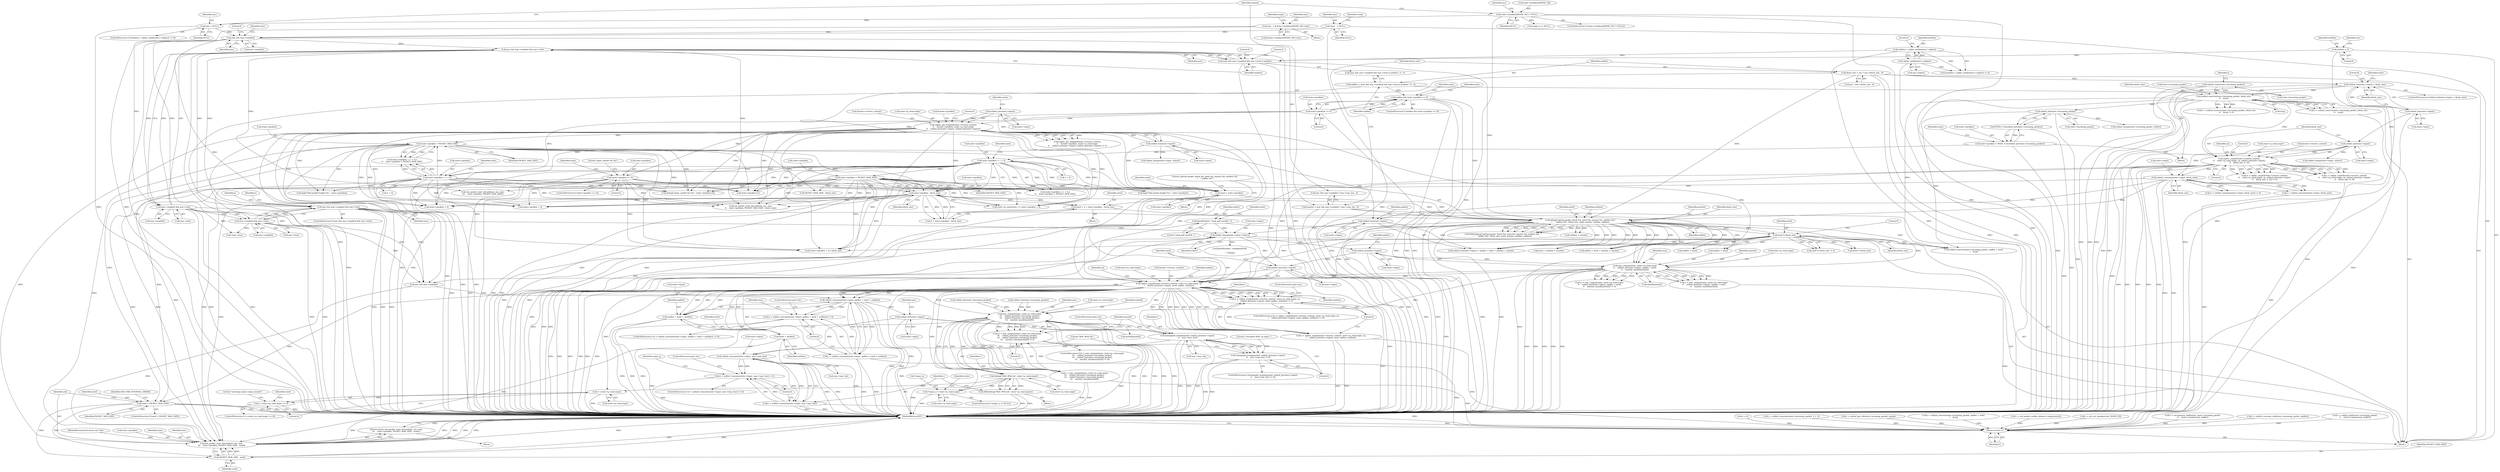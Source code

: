 digraph "0_mindrot_2fecfd486bdba9f51b3a789277bb0733ca36e1c0@API" {
"1000581" [label="(Call,cipher_crypt(&state->receive_context, state->p_read.seqnr, cp,\n\t    sshbuf_ptr(state->input), need, aadlen, authlen))"];
"1000360" [label="(Call,cipher_crypt(&state->receive_context,\n\t\t    state->p_send.seqnr, cp, sshbuf_ptr(state->input),\n\t\t    block_size, 0, 0))"];
"1000371" [label="(Call,sshbuf_ptr(state->input))"];
"1000332" [label="(Call,sshbuf_len(state->input))"];
"1000347" [label="(Call,sshbuf_reserve(state->incoming_packet, block_size,\n\t\t    &cp))"];
"1000339" [label="(Call,sshbuf_reset(state->incoming_packet))"];
"1000331" [label="(Call,sshbuf_len(state->input) < block_size)"];
"1000221" [label="(Call,block_size = enc ? enc->block_size : 8)"];
"1000256" [label="(Call,cipher_get_length(&state->receive_context,\n\t\t    &state->packlen, state->p_read.seqnr,\n\t\t    sshbuf_ptr(state->input), sshbuf_len(state->input)))"];
"1000248" [label="(Call,state->packlen == 0)"];
"1000270" [label="(Call,sshbuf_ptr(state->input))"];
"1000274" [label="(Call,sshbuf_len(state->input))"];
"1000543" [label="(Call,mac_compute(mac, state->p_read.seqnr,\n\t\t    sshbuf_ptr(state->input), aadlen + need,\n\t\t    macbuf, sizeof(macbuf)))"];
"1000529" [label="(Call,mac && mac->enabled && mac->etm)"];
"1000233" [label="(Call,mac && mac->enabled && mac->etm)"];
"1000212" [label="(Call,mac && mac->enabled)"];
"1000177" [label="(Call,mac  = &state->newkeys[MODE_IN]->mac)"];
"1000140" [label="(Call,*mac   = NULL)"];
"1000206" [label="(Call,mac = NULL)"];
"1000159" [label="(Call,state->newkeys[MODE_IN] != NULL)"];
"1000235" [label="(Call,mac->enabled && mac->etm)"];
"1000531" [label="(Call,mac->enabled && mac->etm)"];
"1000550" [label="(Call,sshbuf_ptr(state->input))"];
"1000523" [label="(Call,sshbuf_dump(state->input, stderr))"];
"1000507" [label="(Call,sshbuf_len(state->input))"];
"1000438" [label="(Call,sshbuf_consume(state->input, block_size))"];
"1000520" [label="(Call,fprintf(stderr, \"read_poll enc/full: \"))"];
"1000473" [label="(Call,debug(\"partial packet: block %d, need %d, maclen %d, authlen %d,\"\n\t    \" aadlen %d\", block_size, need, maclen, authlen, aadlen))"];
"1000467" [label="(Call,state->packlen - block_size)"];
"1000290" [label="(Call,state->packlen > PACKET_MAX_SIZE)"];
"1000283" [label="(Call,state->packlen < 1 + 4)"];
"1000391" [label="(Call,state->packlen < 1 + 4)"];
"1000380" [label="(Call,state->packlen = PEEK_U32(sshbuf_ptr(state->incoming_packet)))"];
"1000384" [label="(Call,PEEK_U32(sshbuf_ptr(state->incoming_packet)))"];
"1000385" [label="(Call,sshbuf_ptr(state->incoming_packet))"];
"1000324" [label="(Call,state->packlen == 0)"];
"1000398" [label="(Call,state->packlen > PACKET_MAX_SIZE)"];
"1000456" [label="(Call,need = state->packlen)"];
"1000463" [label="(Call,need = 4 + state->packlen - block_size)"];
"1000209" [label="(Call,maclen = mac && mac->enabled ? mac->mac_len : 0)"];
"1000232" [label="(Call,(mac && mac->enabled && mac->etm) || authlen)"];
"1000199" [label="(Call,authlen = cipher_authlen(enc->cipher))"];
"1000201" [label="(Call,cipher_authlen(enc->cipher))"];
"1000131" [label="(Call,authlen = 0)"];
"1000246" [label="(Call,aadlen && state->packlen == 0)"];
"1000229" [label="(Call,aadlen = (mac && mac->enabled && mac->etm) || authlen ? 4 : 0)"];
"1000482" [label="(Call,need % block_size)"];
"1000592" [label="(Call,sshbuf_ptr(state->input))"];
"1000578" [label="(Call,(r = cipher_crypt(&state->receive_context, state->p_read.seqnr, cp,\n\t    sshbuf_ptr(state->input), need, aadlen, authlen)) != 0)"];
"1000579" [label="(Call,r = cipher_crypt(&state->receive_context, state->p_read.seqnr, cp,\n\t    sshbuf_ptr(state->input), need, aadlen, authlen))"];
"1000974" [label="(Return,return r;)"];
"1000605" [label="(Call,sshbuf_consume(state->input, aadlen + need + authlen))"];
"1000602" [label="(Call,(r = sshbuf_consume(state->input, aadlen + need + authlen)) != 0)"];
"1000603" [label="(Call,r = sshbuf_consume(state->input, aadlen + need + authlen))"];
"1000656" [label="(Call,sshbuf_ptr(state->input))"];
"1000654" [label="(Call,timingsafe_bcmp(macbuf, sshbuf_ptr(state->input),\n\t\t    mac->mac_len))"];
"1000653" [label="(Call,timingsafe_bcmp(macbuf, sshbuf_ptr(state->input),\n\t\t    mac->mac_len) != 0)"];
"1000696" [label="(Call,sshbuf_consume(state->input, mac->mac_len))"];
"1000693" [label="(Call,(r = sshbuf_consume(state->input, mac->mac_len)) != 0)"];
"1000694" [label="(Call,r = sshbuf_consume(state->input, mac->mac_len))"];
"1000609" [label="(Call,aadlen + need + authlen)"];
"1000611" [label="(Call,need + authlen)"];
"1000632" [label="(Call,mac_compute(mac, state->p_read.seqnr,\n\t\t\t    sshbuf_ptr(state->incoming_packet),\n\t\t\t    sshbuf_len(state->incoming_packet),\n\t\t\t    macbuf, sizeof(macbuf)))"];
"1000629" [label="(Call,(r = mac_compute(mac, state->p_read.seqnr,\n\t\t\t    sshbuf_ptr(state->incoming_packet),\n\t\t\t    sshbuf_len(state->incoming_packet),\n\t\t\t    macbuf, sizeof(macbuf))) != 0)"];
"1000630" [label="(Call,r = mac_compute(mac, state->p_read.seqnr,\n\t\t\t    sshbuf_ptr(state->incoming_packet),\n\t\t\t    sshbuf_len(state->incoming_packet),\n\t\t\t    macbuf, sizeof(macbuf)))"];
"1000674" [label="(Call,ssh_packet_start_discard(ssh, enc, mac,\n\t\t\t    state->packlen, PACKET_MAX_SIZE - need))"];
"1000673" [label="(Return,return ssh_packet_start_discard(ssh, enc, mac,\n\t\t\t    state->packlen, PACKET_MAX_SIZE - need);)"];
"1000685" [label="(Call,debug(\"MAC #%d ok\", state->p_read.seqnr))"];
"1000684" [label="(Call,DBG(debug(\"MAC #%d ok\", state->p_read.seqnr)))"];
"1000709" [label="(Call,*seqnr_p = state->p_read.seqnr)"];
"1000719" [label="(Call,++state->p_read.seqnr)"];
"1000718" [label="(Call,++state->p_read.seqnr == 0)"];
"1000668" [label="(Call,need > PACKET_MAX_SIZE)"];
"1000681" [label="(Call,PACKET_MAX_SIZE - need)"];
"1000668" [label="(Call,need > PACKET_MAX_SIZE)"];
"1000246" [label="(Call,aadlen && state->packlen == 0)"];
"1000624" [label="(Call,!mac->etm)"];
"1000465" [label="(Call,4 + state->packlen - block_size)"];
"1000249" [label="(Call,state->packlen)"];
"1000296" [label="(Call,sshbuf_dump(state->input, stderr))"];
"1000381" [label="(Call,state->packlen)"];
"1000334" [label="(Identifier,state)"];
"1000706" [label="(Call,seqnr_p != NULL)"];
"1000244" [label="(Literal,0)"];
"1000484" [label="(Identifier,block_size)"];
"1000142" [label="(Identifier,NULL)"];
"1000566" [label="(Call,sshbuf_reserve(state->incoming_packet, aadlen + need,\n\t    &cp))"];
"1000282" [label="(Call,state->packlen < 1 + 4 ||\n\t\t    state->packlen > PACKET_MAX_SIZE)"];
"1000468" [label="(Call,state->packlen)"];
"1000140" [label="(Call,*mac   = NULL)"];
"1000481" [label="(Call,need % block_size != 0)"];
"1000705" [label="(ControlStructure,if (seqnr_p != NULL))"];
"1000330" [label="(ControlStructure,if (sshbuf_len(state->input) < block_size))"];
"1000687" [label="(Call,state->p_read.seqnr)"];
"1000235" [label="(Call,mac->enabled && mac->etm)"];
"1000570" [label="(Call,aadlen + need)"];
"1000613" [label="(Identifier,authlen)"];
"1000692" [label="(ControlStructure,if ((r = sshbuf_consume(state->input, mac->mac_len)) != 0))"];
"1000462" [label="(Block,)"];
"1000386" [label="(Call,state->incoming_packet)"];
"1000472" [label="(Call,DBG(debug(\"partial packet: block %d, need %d, maclen %d, authlen %d,\"\n\t    \" aadlen %d\", block_size, need, maclen, authlen, aadlen)))"];
"1000672" [label="(Identifier,SSH_ERR_INTERNAL_ERROR)"];
"1000456" [label="(Call,need = state->packlen)"];
"1000447" [label="(Literal,\"input: packet len %u\")"];
"1000177" [label="(Call,mac  = &state->newkeys[MODE_IN]->mac)"];
"1000591" [label="(Identifier,cp)"];
"1000614" [label="(Literal,0)"];
"1000478" [label="(Identifier,authlen)"];
"1000759" [label="(Call,state->p_read.bytes += state->packlen + 4)"];
"1000541" [label="(Call,r = mac_compute(mac, state->p_read.seqnr,\n\t\t    sshbuf_ptr(state->input), aadlen + need,\n\t\t    macbuf, sizeof(macbuf)))"];
"1000257" [label="(Call,&state->receive_context)"];
"1000351" [label="(Identifier,block_size)"];
"1000239" [label="(Call,mac->etm)"];
"1000370" [label="(Identifier,cp)"];
"1000111" [label="(MethodParameterIn,struct ssh *ssh)"];
"1000710" [label="(Call,*seqnr_p)"];
"1000850" [label="(Call,r = uncompress_buffer(ssh, state->incoming_packet,\n\t\t    state->compression_buffer))"];
"1000471" [label="(Identifier,block_size)"];
"1000331" [label="(Call,sshbuf_len(state->input) < block_size)"];
"1000439" [label="(Call,state->input)"];
"1000458" [label="(Call,state->packlen)"];
"1000601" [label="(ControlStructure,if ((r = sshbuf_consume(state->input, aadlen + need + authlen)) != 0))"];
"1000513" [label="(Call,need + authlen + maclen)"];
"1000198" [label="(Call,(authlen = cipher_authlen(enc->cipher)) != 0)"];
"1000340" [label="(Call,state->incoming_packet)"];
"1000145" [label="(Identifier,comp)"];
"1000276" [label="(Identifier,state)"];
"1000720" [label="(Call,state->p_read.seqnr)"];
"1000345" [label="(Call,r = sshbuf_reserve(state->incoming_packet, block_size,\n\t\t    &cp))"];
"1000605" [label="(Call,sshbuf_consume(state->input, aadlen + need + authlen))"];
"1000212" [label="(Call,mac && mac->enabled)"];
"1000586" [label="(Call,state->p_read.seqnr)"];
"1000236" [label="(Call,mac->enabled)"];
"1000719" [label="(Call,++state->p_read.seqnr)"];
"1000544" [label="(Identifier,mac)"];
"1000392" [label="(Call,state->packlen)"];
"1000114" [label="(Block,)"];
"1000393" [label="(Identifier,state)"];
"1000328" [label="(Literal,0)"];
"1000821" [label="(Call,r = sshbuf_consume_end(state->incoming_packet, padlen))"];
"1000610" [label="(Identifier,aadlen)"];
"1000551" [label="(Call,state->input)"];
"1000543" [label="(Call,mac_compute(mac, state->p_read.seqnr,\n\t\t    sshbuf_ptr(state->input), aadlen + need,\n\t\t    macbuf, sizeof(macbuf)))"];
"1000166" [label="(Block,)"];
"1000696" [label="(Call,sshbuf_consume(state->input, mac->mac_len))"];
"1000615" [label="(ControlStructure,goto out;)"];
"1000700" [label="(Call,mac->mac_len)"];
"1000684" [label="(Call,DBG(debug(\"MAC #%d ok\", state->p_read.seqnr)))"];
"1000455" [label="(Block,)"];
"1000722" [label="(Identifier,state)"];
"1000477" [label="(Identifier,maclen)"];
"1000213" [label="(Identifier,mac)"];
"1000385" [label="(Call,sshbuf_ptr(state->incoming_packet))"];
"1000515" [label="(Call,authlen + maclen)"];
"1000502" [label="(Call,PACKET_MAX_SIZE - block_size)"];
"1000579" [label="(Call,r = cipher_crypt(&state->receive_context, state->p_read.seqnr, cp,\n\t    sshbuf_ptr(state->input), need, aadlen, authlen))"];
"1000210" [label="(Identifier,maclen)"];
"1000975" [label="(Identifier,r)"];
"1000581" [label="(Call,cipher_crypt(&state->receive_context, state->p_read.seqnr, cp,\n\t    sshbuf_ptr(state->input), need, aadlen, authlen))"];
"1000400" [label="(Identifier,state)"];
"1000868" [label="(Call,r = sshbuf_putb(state->incoming_packet,\n\t\t    state->compression_buffer))"];
"1000578" [label="(Call,(r = cipher_crypt(&state->receive_context, state->p_read.seqnr, cp,\n\t    sshbuf_ptr(state->input), need, aadlen, authlen)) != 0)"];
"1000391" [label="(Call,state->packlen < 1 + 4)"];
"1000344" [label="(Call,(r = sshbuf_reserve(state->incoming_packet, block_size,\n\t\t    &cp)) != 0)"];
"1000259" [label="(Identifier,state)"];
"1000141" [label="(Identifier,mac)"];
"1000555" [label="(Identifier,aadlen)"];
"1000602" [label="(Call,(r = sshbuf_consume(state->input, aadlen + need + authlen)) != 0)"];
"1000661" [label="(Identifier,mac)"];
"1000955" [label="(Call,r = 0)"];
"1000669" [label="(Identifier,need)"];
"1000242" [label="(Identifier,authlen)"];
"1000673" [label="(Return,return ssh_packet_start_discard(ssh, enc, mac,\n\t\t\t    state->packlen, PACKET_MAX_SIZE - need);)"];
"1000265" [label="(Call,state->p_read.seqnr)"];
"1000375" [label="(Identifier,block_size)"];
"1000261" [label="(Call,&state->packlen)"];
"1000325" [label="(Call,state->packlen)"];
"1000712" [label="(Call,state->p_read.seqnr)"];
"1000346" [label="(Identifier,r)"];
"1000284" [label="(Call,state->packlen)"];
"1000520" [label="(Call,fprintf(stderr, \"read_poll enc/full: \"))"];
"1000491" [label="(Call,need % block_size)"];
"1000674" [label="(Call,ssh_packet_start_discard(ssh, enc, mac,\n\t\t\t    state->packlen, PACKET_MAX_SIZE - need))"];
"1000558" [label="(Call,sizeof(macbuf))"];
"1000650" [label="(Literal,0)"];
"1000233" [label="(Call,mac && mac->enabled && mac->etm)"];
"1000232" [label="(Call,(mac && mac->enabled && mac->etm) || authlen)"];
"1000512" [label="(Identifier,aadlen)"];
"1000209" [label="(Call,maclen = mac && mac->enabled ? mac->mac_len : 0)"];
"1000275" [label="(Call,state->input)"];
"1000657" [label="(Call,state->input)"];
"1000222" [label="(Identifier,block_size)"];
"1000415" [label="(Call,sshbuf_dump(state->incoming_packet, stderr))"];
"1000475" [label="(Identifier,block_size)"];
"1000685" [label="(Call,debug(\"MAC #%d ok\", state->p_read.seqnr))"];
"1000252" [label="(Literal,0)"];
"1000229" [label="(Call,aadlen = (mac && mac->enabled && mac->etm) || authlen ? 4 : 0)"];
"1000274" [label="(Call,sshbuf_len(state->input))"];
"1000442" [label="(Identifier,block_size)"];
"1000652" [label="(ControlStructure,if (timingsafe_bcmp(macbuf, sshbuf_ptr(state->input),\n\t\t    mac->mac_len) != 0))"];
"1000670" [label="(Identifier,PACKET_MAX_SIZE)"];
"1000557" [label="(Identifier,macbuf)"];
"1000683" [label="(Identifier,need)"];
"1000376" [label="(Literal,0)"];
"1000220" [label="(Literal,0)"];
"1000532" [label="(Call,mac->enabled)"];
"1000542" [label="(Identifier,r)"];
"1000473" [label="(Call,debug(\"partial packet: block %d, need %d, maclen %d, authlen %d,\"\n\t    \" aadlen %d\", block_size, need, maclen, authlen, aadlen))"];
"1000639" [label="(Call,sshbuf_ptr(state->incoming_packet))"];
"1000717" [label="(ControlStructure,if (++state->p_read.seqnr == 0))"];
"1000324" [label="(Call,state->packlen == 0)"];
"1000207" [label="(Identifier,mac)"];
"1000582" [label="(Call,&state->receive_context)"];
"1000341" [label="(Identifier,state)"];
"1000199" [label="(Call,authlen = cipher_authlen(enc->cipher))"];
"1000132" [label="(Identifier,authlen)"];
"1000158" [label="(ControlStructure,if (state->newkeys[MODE_IN] != NULL))"];
"1000463" [label="(Call,need = 4 + state->packlen - block_size)"];
"1000633" [label="(Identifier,mac)"];
"1000214" [label="(Call,mac->enabled)"];
"1000678" [label="(Call,state->packlen)"];
"1000137" [label="(Identifier,enc)"];
"1000725" [label="(Literal,0)"];
"1000234" [label="(Identifier,mac)"];
"1000593" [label="(Call,state->input)"];
"1000474" [label="(Literal,\"partial packet: block %d, need %d, maclen %d, authlen %d,\"\n\t    \" aadlen %d\")"];
"1000255" [label="(Call,cipher_get_length(&state->receive_context,\n\t\t    &state->packlen, state->p_read.seqnr,\n\t\t    sshbuf_ptr(state->input), sshbuf_len(state->input)) != 0)"];
"1000256" [label="(Call,cipher_get_length(&state->receive_context,\n\t\t    &state->packlen, state->p_read.seqnr,\n\t\t    sshbuf_ptr(state->input), sshbuf_len(state->input)))"];
"1000352" [label="(Call,&cp)"];
"1000188" [label="(Identifier,comp)"];
"1000810" [label="(Call,r = sshbuf_consume(state->incoming_packet, 4 + 1))"];
"1000507" [label="(Call,sshbuf_len(state->input))"];
"1000695" [label="(Identifier,r)"];
"1000612" [label="(Identifier,need)"];
"1000727" [label="(Literal,\"incoming seqnr wraps around\")"];
"1000631" [label="(Identifier,r)"];
"1000666" [label="(Literal,\"Corrupted MAC on input.\")"];
"1000600" [label="(ControlStructure,goto out;)"];
"1000550" [label="(Call,sshbuf_ptr(state->input))"];
"1000682" [label="(Identifier,PACKET_MAX_SIZE)"];
"1000426" [label="(Call,ssh_packet_start_discard(ssh, enc, mac,\n\t\t\t    state->packlen, PACKET_MAX_SIZE))"];
"1000365" [label="(Call,state->p_send.seqnr)"];
"1000483" [label="(Identifier,need)"];
"1000438" [label="(Call,sshbuf_consume(state->input, block_size))"];
"1000336" [label="(Identifier,block_size)"];
"1000654" [label="(Call,timingsafe_bcmp(macbuf, sshbuf_ptr(state->input),\n\t\t    mac->mac_len))"];
"1000694" [label="(Call,r = sshbuf_consume(state->input, mac->mac_len))"];
"1000656" [label="(Call,sshbuf_ptr(state->input))"];
"1000283" [label="(Call,state->packlen < 1 + 4)"];
"1000565" [label="(Identifier,r)"];
"1000457" [label="(Identifier,need)"];
"1000554" [label="(Call,aadlen + need)"];
"1000323" [label="(ControlStructure,if (state->packlen == 0))"];
"1000205" [label="(Literal,0)"];
"1000703" [label="(Literal,0)"];
"1000545" [label="(Call,state->p_read.seqnr)"];
"1000704" [label="(ControlStructure,goto out;)"];
"1000634" [label="(Call,state->p_read.seqnr)"];
"1000660" [label="(Call,mac->mac_len)"];
"1000395" [label="(Call,1 + 4)"];
"1000270" [label="(Call,sshbuf_ptr(state->input))"];
"1000598" [label="(Identifier,authlen)"];
"1000223" [label="(Call,enc ? enc->block_size : 8)"];
"1000464" [label="(Identifier,need)"];
"1000630" [label="(Call,r = mac_compute(mac, state->p_read.seqnr,\n\t\t\t    sshbuf_ptr(state->incoming_packet),\n\t\t\t    sshbuf_len(state->incoming_packet),\n\t\t\t    macbuf, sizeof(macbuf)))"];
"1000888" [label="(Call,r = sshbuf_get_u8(state->incoming_packet, typep))"];
"1000206" [label="(Call,mac = NULL)"];
"1000347" [label="(Call,sshbuf_reserve(state->incoming_packet, block_size,\n\t\t    &cp))"];
"1000357" [label="(Call,(r = cipher_crypt(&state->receive_context,\n\t\t    state->p_send.seqnr, cp, sshbuf_ptr(state->input),\n\t\t    block_size, 0, 0)) != 0)"];
"1000577" [label="(ControlStructure,if ((r = cipher_crypt(&state->receive_context, state->p_read.seqnr, cp,\n\t    sshbuf_ptr(state->input), need, aadlen, authlen)) != 0))"];
"1000165" [label="(Identifier,NULL)"];
"1000522" [label="(Literal,\"read_poll enc/full: \")"];
"1000511" [label="(Call,aadlen + need + authlen + maclen)"];
"1000495" [label="(Call,ssh_packet_start_discard(ssh, enc, mac,\n\t\t    state->packlen, PACKET_MAX_SIZE - block_size))"];
"1000530" [label="(Identifier,mac)"];
"1000202" [label="(Call,enc->cipher)"];
"1000211" [label="(Call,mac && mac->enabled ? mac->mac_len : 0)"];
"1000197" [label="(ControlStructure,if ((authlen = cipher_authlen(enc->cipher)) != 0))"];
"1000407" [label="(Call,sshbuf_dump(state->input, stderr))"];
"1000339" [label="(Call,sshbuf_reset(state->incoming_packet))"];
"1000371" [label="(Call,sshbuf_ptr(state->input))"];
"1000287" [label="(Call,1 + 4)"];
"1000580" [label="(Identifier,r)"];
"1000648" [label="(Call,sizeof(macbuf))"];
"1000564" [label="(Call,r = sshbuf_reserve(state->incoming_packet, aadlen + need,\n\t    &cp))"];
"1000326" [label="(Identifier,state)"];
"1000479" [label="(Identifier,aadlen)"];
"1000718" [label="(Call,++state->p_read.seqnr == 0)"];
"1000333" [label="(Call,state->input)"];
"1000329" [label="(Block,)"];
"1000617" [label="(Call,mac && mac->enabled)"];
"1000231" [label="(Call,(mac && mac->enabled && mac->etm) || authlen ? 4 : 0)"];
"1000604" [label="(Identifier,r)"];
"1000974" [label="(Return,return r;)"];
"1000697" [label="(Call,state->input)"];
"1000248" [label="(Call,state->packlen == 0)"];
"1000360" [label="(Call,cipher_crypt(&state->receive_context,\n\t\t    state->p_send.seqnr, cp, sshbuf_ptr(state->input),\n\t\t    block_size, 0, 0))"];
"1000653" [label="(Call,timingsafe_bcmp(macbuf, sshbuf_ptr(state->input),\n\t\t    mac->mac_len) != 0)"];
"1000390" [label="(Call,state->packlen < 1 + 4 ||\n\t\t    state->packlen > PACKET_MAX_SIZE)"];
"1000664" [label="(Block,)"];
"1000611" [label="(Call,need + authlen)"];
"1000380" [label="(Call,state->packlen = PEEK_U32(sshbuf_ptr(state->incoming_packet)))"];
"1000506" [label="(Call,sshbuf_len(state->input) < aadlen + need + authlen + maclen)"];
"1000338" [label="(Literal,0)"];
"1000243" [label="(Literal,4)"];
"1000476" [label="(Identifier,need)"];
"1000603" [label="(Call,r = sshbuf_consume(state->input, aadlen + need + authlen))"];
"1000693" [label="(Call,(r = sshbuf_consume(state->input, mac->mac_len)) != 0)"];
"1000361" [label="(Call,&state->receive_context)"];
"1000291" [label="(Call,state->packlen)"];
"1000950" [label="(Call,r = ssh_packet_enable_delayed_compress(ssh))"];
"1000529" [label="(Call,mac && mac->enabled && mac->etm)"];
"1000399" [label="(Call,state->packlen)"];
"1000372" [label="(Call,state->input)"];
"1000446" [label="(Call,debug(\"input: packet len %u\", state->packlen+4))"];
"1000531" [label="(Call,mac->enabled && mac->etm)"];
"1000384" [label="(Call,PEEK_U32(sshbuf_ptr(state->incoming_packet)))"];
"1000609" [label="(Call,aadlen + need + authlen)"];
"1000681" [label="(Call,PACKET_MAX_SIZE - need)"];
"1000294" [label="(Identifier,PACKET_MAX_SIZE)"];
"1000618" [label="(Identifier,mac)"];
"1000200" [label="(Identifier,authlen)"];
"1000667" [label="(ControlStructure,if (need > PACKET_MAX_SIZE))"];
"1000348" [label="(Call,state->incoming_packet)"];
"1000168" [label="(Identifier,enc)"];
"1000528" [label="(ControlStructure,if (mac && mac->enabled && mac->etm))"];
"1000436" [label="(Call,r = sshbuf_consume(state->input, block_size))"];
"1000752" [label="(Call,(state->packlen + 4) / block_size)"];
"1000622" [label="(Block,)"];
"1000332" [label="(Call,sshbuf_len(state->input))"];
"1000301" [label="(Call,logit(\"Bad packet length %u.\", state->packlen))"];
"1000508" [label="(Call,state->input)"];
"1000527" [label="(Identifier,stderr)"];
"1000467" [label="(Call,state->packlen - block_size)"];
"1000675" [label="(Identifier,ssh)"];
"1000596" [label="(Identifier,need)"];
"1000958" [label="(Call,fprintf(stderr, \"read/plain[%d]:\r\n\", *typep))"];
"1000160" [label="(Call,state->newkeys[MODE_IN])"];
"1000525" [label="(Identifier,state)"];
"1000628" [label="(ControlStructure,if ((r = mac_compute(mac, state->p_read.seqnr,\n\t\t\t    sshbuf_ptr(state->incoming_packet),\n\t\t\t    sshbuf_len(state->incoming_packet),\n\t\t\t    macbuf, sizeof(macbuf))) != 0))"];
"1000647" [label="(Identifier,macbuf)"];
"1000733" [label="(Identifier,state)"];
"1000632" [label="(Call,mac_compute(mac, state->p_read.seqnr,\n\t\t\t    sshbuf_ptr(state->incoming_packet),\n\t\t\t    sshbuf_len(state->incoming_packet),\n\t\t\t    macbuf, sizeof(macbuf)))"];
"1000377" [label="(Literal,0)"];
"1000131" [label="(Call,authlen = 0)"];
"1000290" [label="(Call,state->packlen > PACKET_MAX_SIZE)"];
"1000606" [label="(Call,state->input)"];
"1000133" [label="(Literal,0)"];
"1000597" [label="(Identifier,aadlen)"];
"1000934" [label="(Call,r = ssh_set_newkeys(ssh, MODE_IN))"];
"1000655" [label="(Identifier,macbuf)"];
"1000221" [label="(Call,block_size = enc ? enc->block_size : 8)"];
"1000230" [label="(Identifier,aadlen)"];
"1000485" [label="(Literal,0)"];
"1000651" [label="(ControlStructure,goto out;)"];
"1000629" [label="(Call,(r = mac_compute(mac, state->p_read.seqnr,\n\t\t\t    sshbuf_ptr(state->incoming_packet),\n\t\t\t    sshbuf_len(state->incoming_packet),\n\t\t\t    macbuf, sizeof(macbuf))) != 0)"];
"1000663" [label="(Literal,0)"];
"1000523" [label="(Call,sshbuf_dump(state->input, stderr))"];
"1000448" [label="(Call,state->packlen+4)"];
"1000271" [label="(Call,state->input)"];
"1000292" [label="(Identifier,state)"];
"1000398" [label="(Call,state->packlen > PACKET_MAX_SIZE)"];
"1000643" [label="(Call,sshbuf_len(state->incoming_packet))"];
"1000178" [label="(Identifier,mac)"];
"1000753" [label="(Call,state->packlen + 4)"];
"1000540" [label="(Call,(r = mac_compute(mac, state->p_read.seqnr,\n\t\t    sshbuf_ptr(state->input), aadlen + need,\n\t\t    macbuf, sizeof(macbuf))) != 0)"];
"1000201" [label="(Call,cipher_authlen(enc->cipher))"];
"1000976" [label="(MethodReturn,RET)"];
"1000524" [label="(Call,state->input)"];
"1000420" [label="(Call,logit(\"Bad packet length %u.\", state->packlen))"];
"1000677" [label="(Identifier,mac)"];
"1000247" [label="(Identifier,aadlen)"];
"1000521" [label="(Identifier,stderr)"];
"1000535" [label="(Call,mac->etm)"];
"1000482" [label="(Call,need % block_size)"];
"1000592" [label="(Call,sshbuf_ptr(state->input))"];
"1000278" [label="(Literal,0)"];
"1000159" [label="(Call,state->newkeys[MODE_IN] != NULL)"];
"1000599" [label="(Literal,0)"];
"1000245" [label="(ControlStructure,if (aadlen && state->packlen == 0))"];
"1000686" [label="(Literal,\"MAC #%d ok\")"];
"1000676" [label="(Identifier,enc)"];
"1000208" [label="(Identifier,NULL)"];
"1000218" [label="(Identifier,mac)"];
"1000709" [label="(Call,*seqnr_p = state->p_read.seqnr)"];
"1000435" [label="(Call,(r = sshbuf_consume(state->input, block_size)) != 0)"];
"1000402" [label="(Identifier,PACKET_MAX_SIZE)"];
"1000707" [label="(Identifier,seqnr_p)"];
"1000179" [label="(Call,&state->newkeys[MODE_IN]->mac)"];
"1000765" [label="(Call,state->packlen + 4)"];
"1000358" [label="(Call,r = cipher_crypt(&state->receive_context,\n\t\t    state->p_send.seqnr, cp, sshbuf_ptr(state->input),\n\t\t    block_size, 0, 0))"];
"1000581" -> "1000579"  [label="AST: "];
"1000581" -> "1000598"  [label="CFG: "];
"1000582" -> "1000581"  [label="AST: "];
"1000586" -> "1000581"  [label="AST: "];
"1000591" -> "1000581"  [label="AST: "];
"1000592" -> "1000581"  [label="AST: "];
"1000596" -> "1000581"  [label="AST: "];
"1000597" -> "1000581"  [label="AST: "];
"1000598" -> "1000581"  [label="AST: "];
"1000579" -> "1000581"  [label="CFG: "];
"1000581" -> "1000976"  [label="DDG: "];
"1000581" -> "1000976"  [label="DDG: "];
"1000581" -> "1000976"  [label="DDG: "];
"1000581" -> "1000976"  [label="DDG: "];
"1000581" -> "1000976"  [label="DDG: "];
"1000581" -> "1000976"  [label="DDG: "];
"1000581" -> "1000976"  [label="DDG: "];
"1000581" -> "1000578"  [label="DDG: "];
"1000581" -> "1000578"  [label="DDG: "];
"1000581" -> "1000578"  [label="DDG: "];
"1000581" -> "1000578"  [label="DDG: "];
"1000581" -> "1000578"  [label="DDG: "];
"1000581" -> "1000578"  [label="DDG: "];
"1000581" -> "1000578"  [label="DDG: "];
"1000581" -> "1000579"  [label="DDG: "];
"1000581" -> "1000579"  [label="DDG: "];
"1000581" -> "1000579"  [label="DDG: "];
"1000581" -> "1000579"  [label="DDG: "];
"1000581" -> "1000579"  [label="DDG: "];
"1000581" -> "1000579"  [label="DDG: "];
"1000581" -> "1000579"  [label="DDG: "];
"1000360" -> "1000581"  [label="DDG: "];
"1000360" -> "1000581"  [label="DDG: "];
"1000256" -> "1000581"  [label="DDG: "];
"1000256" -> "1000581"  [label="DDG: "];
"1000543" -> "1000581"  [label="DDG: "];
"1000592" -> "1000581"  [label="DDG: "];
"1000482" -> "1000581"  [label="DDG: "];
"1000473" -> "1000581"  [label="DDG: "];
"1000473" -> "1000581"  [label="DDG: "];
"1000581" -> "1000605"  [label="DDG: "];
"1000581" -> "1000605"  [label="DDG: "];
"1000581" -> "1000605"  [label="DDG: "];
"1000581" -> "1000609"  [label="DDG: "];
"1000581" -> "1000609"  [label="DDG: "];
"1000581" -> "1000609"  [label="DDG: "];
"1000581" -> "1000611"  [label="DDG: "];
"1000581" -> "1000611"  [label="DDG: "];
"1000581" -> "1000632"  [label="DDG: "];
"1000581" -> "1000668"  [label="DDG: "];
"1000581" -> "1000685"  [label="DDG: "];
"1000581" -> "1000709"  [label="DDG: "];
"1000581" -> "1000719"  [label="DDG: "];
"1000360" -> "1000358"  [label="AST: "];
"1000360" -> "1000377"  [label="CFG: "];
"1000361" -> "1000360"  [label="AST: "];
"1000365" -> "1000360"  [label="AST: "];
"1000370" -> "1000360"  [label="AST: "];
"1000371" -> "1000360"  [label="AST: "];
"1000375" -> "1000360"  [label="AST: "];
"1000376" -> "1000360"  [label="AST: "];
"1000377" -> "1000360"  [label="AST: "];
"1000358" -> "1000360"  [label="CFG: "];
"1000360" -> "1000976"  [label="DDG: "];
"1000360" -> "1000976"  [label="DDG: "];
"1000360" -> "1000976"  [label="DDG: "];
"1000360" -> "1000976"  [label="DDG: "];
"1000360" -> "1000976"  [label="DDG: "];
"1000360" -> "1000357"  [label="DDG: "];
"1000360" -> "1000357"  [label="DDG: "];
"1000360" -> "1000357"  [label="DDG: "];
"1000360" -> "1000357"  [label="DDG: "];
"1000360" -> "1000357"  [label="DDG: "];
"1000360" -> "1000357"  [label="DDG: "];
"1000360" -> "1000358"  [label="DDG: "];
"1000360" -> "1000358"  [label="DDG: "];
"1000360" -> "1000358"  [label="DDG: "];
"1000360" -> "1000358"  [label="DDG: "];
"1000360" -> "1000358"  [label="DDG: "];
"1000360" -> "1000358"  [label="DDG: "];
"1000371" -> "1000360"  [label="DDG: "];
"1000347" -> "1000360"  [label="DDG: "];
"1000360" -> "1000438"  [label="DDG: "];
"1000371" -> "1000372"  [label="CFG: "];
"1000372" -> "1000371"  [label="AST: "];
"1000375" -> "1000371"  [label="CFG: "];
"1000371" -> "1000976"  [label="DDG: "];
"1000332" -> "1000371"  [label="DDG: "];
"1000371" -> "1000407"  [label="DDG: "];
"1000371" -> "1000438"  [label="DDG: "];
"1000332" -> "1000331"  [label="AST: "];
"1000332" -> "1000333"  [label="CFG: "];
"1000333" -> "1000332"  [label="AST: "];
"1000336" -> "1000332"  [label="CFG: "];
"1000332" -> "1000976"  [label="DDG: "];
"1000332" -> "1000331"  [label="DDG: "];
"1000347" -> "1000345"  [label="AST: "];
"1000347" -> "1000352"  [label="CFG: "];
"1000348" -> "1000347"  [label="AST: "];
"1000351" -> "1000347"  [label="AST: "];
"1000352" -> "1000347"  [label="AST: "];
"1000345" -> "1000347"  [label="CFG: "];
"1000347" -> "1000976"  [label="DDG: "];
"1000347" -> "1000976"  [label="DDG: "];
"1000347" -> "1000976"  [label="DDG: "];
"1000347" -> "1000344"  [label="DDG: "];
"1000347" -> "1000344"  [label="DDG: "];
"1000347" -> "1000344"  [label="DDG: "];
"1000347" -> "1000345"  [label="DDG: "];
"1000347" -> "1000345"  [label="DDG: "];
"1000347" -> "1000345"  [label="DDG: "];
"1000339" -> "1000347"  [label="DDG: "];
"1000331" -> "1000347"  [label="DDG: "];
"1000347" -> "1000385"  [label="DDG: "];
"1000347" -> "1000566"  [label="DDG: "];
"1000339" -> "1000329"  [label="AST: "];
"1000339" -> "1000340"  [label="CFG: "];
"1000340" -> "1000339"  [label="AST: "];
"1000346" -> "1000339"  [label="CFG: "];
"1000339" -> "1000976"  [label="DDG: "];
"1000331" -> "1000330"  [label="AST: "];
"1000331" -> "1000336"  [label="CFG: "];
"1000336" -> "1000331"  [label="AST: "];
"1000338" -> "1000331"  [label="CFG: "];
"1000341" -> "1000331"  [label="CFG: "];
"1000331" -> "1000976"  [label="DDG: "];
"1000331" -> "1000976"  [label="DDG: "];
"1000331" -> "1000976"  [label="DDG: "];
"1000221" -> "1000331"  [label="DDG: "];
"1000221" -> "1000114"  [label="AST: "];
"1000221" -> "1000223"  [label="CFG: "];
"1000222" -> "1000221"  [label="AST: "];
"1000223" -> "1000221"  [label="AST: "];
"1000230" -> "1000221"  [label="CFG: "];
"1000221" -> "1000976"  [label="DDG: "];
"1000221" -> "1000976"  [label="DDG: "];
"1000221" -> "1000467"  [label="DDG: "];
"1000221" -> "1000473"  [label="DDG: "];
"1000256" -> "1000255"  [label="AST: "];
"1000256" -> "1000274"  [label="CFG: "];
"1000257" -> "1000256"  [label="AST: "];
"1000261" -> "1000256"  [label="AST: "];
"1000265" -> "1000256"  [label="AST: "];
"1000270" -> "1000256"  [label="AST: "];
"1000274" -> "1000256"  [label="AST: "];
"1000278" -> "1000256"  [label="CFG: "];
"1000256" -> "1000976"  [label="DDG: "];
"1000256" -> "1000976"  [label="DDG: "];
"1000256" -> "1000976"  [label="DDG: "];
"1000256" -> "1000976"  [label="DDG: "];
"1000256" -> "1000976"  [label="DDG: "];
"1000256" -> "1000255"  [label="DDG: "];
"1000256" -> "1000255"  [label="DDG: "];
"1000256" -> "1000255"  [label="DDG: "];
"1000256" -> "1000255"  [label="DDG: "];
"1000256" -> "1000255"  [label="DDG: "];
"1000248" -> "1000256"  [label="DDG: "];
"1000270" -> "1000256"  [label="DDG: "];
"1000274" -> "1000256"  [label="DDG: "];
"1000256" -> "1000283"  [label="DDG: "];
"1000256" -> "1000290"  [label="DDG: "];
"1000256" -> "1000301"  [label="DDG: "];
"1000256" -> "1000446"  [label="DDG: "];
"1000256" -> "1000448"  [label="DDG: "];
"1000256" -> "1000456"  [label="DDG: "];
"1000256" -> "1000467"  [label="DDG: "];
"1000256" -> "1000495"  [label="DDG: "];
"1000256" -> "1000543"  [label="DDG: "];
"1000256" -> "1000674"  [label="DDG: "];
"1000256" -> "1000752"  [label="DDG: "];
"1000256" -> "1000753"  [label="DDG: "];
"1000256" -> "1000759"  [label="DDG: "];
"1000256" -> "1000765"  [label="DDG: "];
"1000248" -> "1000246"  [label="AST: "];
"1000248" -> "1000252"  [label="CFG: "];
"1000249" -> "1000248"  [label="AST: "];
"1000252" -> "1000248"  [label="AST: "];
"1000246" -> "1000248"  [label="CFG: "];
"1000248" -> "1000976"  [label="DDG: "];
"1000248" -> "1000246"  [label="DDG: "];
"1000248" -> "1000246"  [label="DDG: "];
"1000248" -> "1000283"  [label="DDG: "];
"1000248" -> "1000324"  [label="DDG: "];
"1000270" -> "1000271"  [label="CFG: "];
"1000271" -> "1000270"  [label="AST: "];
"1000276" -> "1000270"  [label="CFG: "];
"1000270" -> "1000274"  [label="DDG: "];
"1000274" -> "1000275"  [label="CFG: "];
"1000275" -> "1000274"  [label="AST: "];
"1000274" -> "1000976"  [label="DDG: "];
"1000274" -> "1000296"  [label="DDG: "];
"1000274" -> "1000507"  [label="DDG: "];
"1000543" -> "1000541"  [label="AST: "];
"1000543" -> "1000558"  [label="CFG: "];
"1000544" -> "1000543"  [label="AST: "];
"1000545" -> "1000543"  [label="AST: "];
"1000550" -> "1000543"  [label="AST: "];
"1000554" -> "1000543"  [label="AST: "];
"1000557" -> "1000543"  [label="AST: "];
"1000558" -> "1000543"  [label="AST: "];
"1000541" -> "1000543"  [label="CFG: "];
"1000543" -> "1000976"  [label="DDG: "];
"1000543" -> "1000976"  [label="DDG: "];
"1000543" -> "1000976"  [label="DDG: "];
"1000543" -> "1000976"  [label="DDG: "];
"1000543" -> "1000976"  [label="DDG: "];
"1000543" -> "1000540"  [label="DDG: "];
"1000543" -> "1000540"  [label="DDG: "];
"1000543" -> "1000540"  [label="DDG: "];
"1000543" -> "1000540"  [label="DDG: "];
"1000543" -> "1000540"  [label="DDG: "];
"1000543" -> "1000541"  [label="DDG: "];
"1000543" -> "1000541"  [label="DDG: "];
"1000543" -> "1000541"  [label="DDG: "];
"1000543" -> "1000541"  [label="DDG: "];
"1000543" -> "1000541"  [label="DDG: "];
"1000529" -> "1000543"  [label="DDG: "];
"1000550" -> "1000543"  [label="DDG: "];
"1000473" -> "1000543"  [label="DDG: "];
"1000482" -> "1000543"  [label="DDG: "];
"1000543" -> "1000617"  [label="DDG: "];
"1000543" -> "1000654"  [label="DDG: "];
"1000529" -> "1000528"  [label="AST: "];
"1000529" -> "1000530"  [label="CFG: "];
"1000529" -> "1000531"  [label="CFG: "];
"1000530" -> "1000529"  [label="AST: "];
"1000531" -> "1000529"  [label="AST: "];
"1000542" -> "1000529"  [label="CFG: "];
"1000565" -> "1000529"  [label="CFG: "];
"1000529" -> "1000976"  [label="DDG: "];
"1000529" -> "1000976"  [label="DDG: "];
"1000529" -> "1000976"  [label="DDG: "];
"1000233" -> "1000529"  [label="DDG: "];
"1000233" -> "1000529"  [label="DDG: "];
"1000531" -> "1000529"  [label="DDG: "];
"1000531" -> "1000529"  [label="DDG: "];
"1000529" -> "1000617"  [label="DDG: "];
"1000233" -> "1000232"  [label="AST: "];
"1000233" -> "1000234"  [label="CFG: "];
"1000233" -> "1000235"  [label="CFG: "];
"1000234" -> "1000233"  [label="AST: "];
"1000235" -> "1000233"  [label="AST: "];
"1000242" -> "1000233"  [label="CFG: "];
"1000232" -> "1000233"  [label="CFG: "];
"1000233" -> "1000976"  [label="DDG: "];
"1000233" -> "1000976"  [label="DDG: "];
"1000233" -> "1000232"  [label="DDG: "];
"1000233" -> "1000232"  [label="DDG: "];
"1000212" -> "1000233"  [label="DDG: "];
"1000235" -> "1000233"  [label="DDG: "];
"1000235" -> "1000233"  [label="DDG: "];
"1000233" -> "1000426"  [label="DDG: "];
"1000233" -> "1000495"  [label="DDG: "];
"1000212" -> "1000211"  [label="AST: "];
"1000212" -> "1000213"  [label="CFG: "];
"1000212" -> "1000214"  [label="CFG: "];
"1000213" -> "1000212"  [label="AST: "];
"1000214" -> "1000212"  [label="AST: "];
"1000218" -> "1000212"  [label="CFG: "];
"1000220" -> "1000212"  [label="CFG: "];
"1000212" -> "1000976"  [label="DDG: "];
"1000177" -> "1000212"  [label="DDG: "];
"1000140" -> "1000212"  [label="DDG: "];
"1000206" -> "1000212"  [label="DDG: "];
"1000212" -> "1000235"  [label="DDG: "];
"1000212" -> "1000531"  [label="DDG: "];
"1000212" -> "1000617"  [label="DDG: "];
"1000177" -> "1000166"  [label="AST: "];
"1000177" -> "1000179"  [label="CFG: "];
"1000178" -> "1000177"  [label="AST: "];
"1000179" -> "1000177"  [label="AST: "];
"1000188" -> "1000177"  [label="CFG: "];
"1000177" -> "1000976"  [label="DDG: "];
"1000140" -> "1000114"  [label="AST: "];
"1000140" -> "1000142"  [label="CFG: "];
"1000141" -> "1000140"  [label="AST: "];
"1000142" -> "1000140"  [label="AST: "];
"1000145" -> "1000140"  [label="CFG: "];
"1000140" -> "1000976"  [label="DDG: "];
"1000206" -> "1000197"  [label="AST: "];
"1000206" -> "1000208"  [label="CFG: "];
"1000207" -> "1000206"  [label="AST: "];
"1000208" -> "1000206"  [label="AST: "];
"1000210" -> "1000206"  [label="CFG: "];
"1000206" -> "1000976"  [label="DDG: "];
"1000159" -> "1000206"  [label="DDG: "];
"1000159" -> "1000158"  [label="AST: "];
"1000159" -> "1000165"  [label="CFG: "];
"1000160" -> "1000159"  [label="AST: "];
"1000165" -> "1000159"  [label="AST: "];
"1000168" -> "1000159"  [label="CFG: "];
"1000210" -> "1000159"  [label="CFG: "];
"1000159" -> "1000976"  [label="DDG: "];
"1000159" -> "1000976"  [label="DDG: "];
"1000159" -> "1000976"  [label="DDG: "];
"1000159" -> "1000706"  [label="DDG: "];
"1000235" -> "1000236"  [label="CFG: "];
"1000235" -> "1000239"  [label="CFG: "];
"1000236" -> "1000235"  [label="AST: "];
"1000239" -> "1000235"  [label="AST: "];
"1000235" -> "1000976"  [label="DDG: "];
"1000235" -> "1000976"  [label="DDG: "];
"1000235" -> "1000531"  [label="DDG: "];
"1000235" -> "1000531"  [label="DDG: "];
"1000235" -> "1000617"  [label="DDG: "];
"1000235" -> "1000624"  [label="DDG: "];
"1000531" -> "1000532"  [label="CFG: "];
"1000531" -> "1000535"  [label="CFG: "];
"1000532" -> "1000531"  [label="AST: "];
"1000535" -> "1000531"  [label="AST: "];
"1000531" -> "1000976"  [label="DDG: "];
"1000531" -> "1000976"  [label="DDG: "];
"1000531" -> "1000617"  [label="DDG: "];
"1000531" -> "1000624"  [label="DDG: "];
"1000550" -> "1000551"  [label="CFG: "];
"1000551" -> "1000550"  [label="AST: "];
"1000555" -> "1000550"  [label="CFG: "];
"1000550" -> "1000976"  [label="DDG: "];
"1000523" -> "1000550"  [label="DDG: "];
"1000550" -> "1000592"  [label="DDG: "];
"1000523" -> "1000114"  [label="AST: "];
"1000523" -> "1000527"  [label="CFG: "];
"1000524" -> "1000523"  [label="AST: "];
"1000527" -> "1000523"  [label="AST: "];
"1000530" -> "1000523"  [label="CFG: "];
"1000523" -> "1000976"  [label="DDG: "];
"1000523" -> "1000976"  [label="DDG: "];
"1000523" -> "1000976"  [label="DDG: "];
"1000507" -> "1000523"  [label="DDG: "];
"1000520" -> "1000523"  [label="DDG: "];
"1000523" -> "1000592"  [label="DDG: "];
"1000523" -> "1000958"  [label="DDG: "];
"1000507" -> "1000506"  [label="AST: "];
"1000507" -> "1000508"  [label="CFG: "];
"1000508" -> "1000507"  [label="AST: "];
"1000512" -> "1000507"  [label="CFG: "];
"1000507" -> "1000976"  [label="DDG: "];
"1000507" -> "1000506"  [label="DDG: "];
"1000438" -> "1000507"  [label="DDG: "];
"1000438" -> "1000436"  [label="AST: "];
"1000438" -> "1000442"  [label="CFG: "];
"1000439" -> "1000438"  [label="AST: "];
"1000442" -> "1000438"  [label="AST: "];
"1000436" -> "1000438"  [label="CFG: "];
"1000438" -> "1000976"  [label="DDG: "];
"1000438" -> "1000976"  [label="DDG: "];
"1000438" -> "1000435"  [label="DDG: "];
"1000438" -> "1000435"  [label="DDG: "];
"1000438" -> "1000436"  [label="DDG: "];
"1000438" -> "1000436"  [label="DDG: "];
"1000438" -> "1000467"  [label="DDG: "];
"1000438" -> "1000473"  [label="DDG: "];
"1000520" -> "1000114"  [label="AST: "];
"1000520" -> "1000522"  [label="CFG: "];
"1000521" -> "1000520"  [label="AST: "];
"1000522" -> "1000520"  [label="AST: "];
"1000525" -> "1000520"  [label="CFG: "];
"1000520" -> "1000976"  [label="DDG: "];
"1000473" -> "1000472"  [label="AST: "];
"1000473" -> "1000479"  [label="CFG: "];
"1000474" -> "1000473"  [label="AST: "];
"1000475" -> "1000473"  [label="AST: "];
"1000476" -> "1000473"  [label="AST: "];
"1000477" -> "1000473"  [label="AST: "];
"1000478" -> "1000473"  [label="AST: "];
"1000479" -> "1000473"  [label="AST: "];
"1000472" -> "1000473"  [label="CFG: "];
"1000473" -> "1000976"  [label="DDG: "];
"1000473" -> "1000976"  [label="DDG: "];
"1000473" -> "1000976"  [label="DDG: "];
"1000473" -> "1000472"  [label="DDG: "];
"1000473" -> "1000472"  [label="DDG: "];
"1000473" -> "1000472"  [label="DDG: "];
"1000473" -> "1000472"  [label="DDG: "];
"1000473" -> "1000472"  [label="DDG: "];
"1000473" -> "1000472"  [label="DDG: "];
"1000467" -> "1000473"  [label="DDG: "];
"1000456" -> "1000473"  [label="DDG: "];
"1000463" -> "1000473"  [label="DDG: "];
"1000209" -> "1000473"  [label="DDG: "];
"1000232" -> "1000473"  [label="DDG: "];
"1000246" -> "1000473"  [label="DDG: "];
"1000473" -> "1000482"  [label="DDG: "];
"1000473" -> "1000482"  [label="DDG: "];
"1000473" -> "1000506"  [label="DDG: "];
"1000473" -> "1000506"  [label="DDG: "];
"1000473" -> "1000506"  [label="DDG: "];
"1000473" -> "1000511"  [label="DDG: "];
"1000473" -> "1000511"  [label="DDG: "];
"1000473" -> "1000511"  [label="DDG: "];
"1000473" -> "1000513"  [label="DDG: "];
"1000473" -> "1000513"  [label="DDG: "];
"1000473" -> "1000515"  [label="DDG: "];
"1000473" -> "1000515"  [label="DDG: "];
"1000473" -> "1000554"  [label="DDG: "];
"1000473" -> "1000566"  [label="DDG: "];
"1000473" -> "1000570"  [label="DDG: "];
"1000467" -> "1000465"  [label="AST: "];
"1000467" -> "1000471"  [label="CFG: "];
"1000468" -> "1000467"  [label="AST: "];
"1000471" -> "1000467"  [label="AST: "];
"1000465" -> "1000467"  [label="CFG: "];
"1000467" -> "1000976"  [label="DDG: "];
"1000467" -> "1000463"  [label="DDG: "];
"1000467" -> "1000463"  [label="DDG: "];
"1000467" -> "1000465"  [label="DDG: "];
"1000467" -> "1000465"  [label="DDG: "];
"1000290" -> "1000467"  [label="DDG: "];
"1000283" -> "1000467"  [label="DDG: "];
"1000391" -> "1000467"  [label="DDG: "];
"1000324" -> "1000467"  [label="DDG: "];
"1000398" -> "1000467"  [label="DDG: "];
"1000467" -> "1000495"  [label="DDG: "];
"1000467" -> "1000674"  [label="DDG: "];
"1000467" -> "1000752"  [label="DDG: "];
"1000467" -> "1000753"  [label="DDG: "];
"1000467" -> "1000759"  [label="DDG: "];
"1000467" -> "1000765"  [label="DDG: "];
"1000290" -> "1000282"  [label="AST: "];
"1000290" -> "1000294"  [label="CFG: "];
"1000291" -> "1000290"  [label="AST: "];
"1000294" -> "1000290"  [label="AST: "];
"1000282" -> "1000290"  [label="CFG: "];
"1000290" -> "1000976"  [label="DDG: "];
"1000290" -> "1000282"  [label="DDG: "];
"1000290" -> "1000282"  [label="DDG: "];
"1000283" -> "1000290"  [label="DDG: "];
"1000290" -> "1000301"  [label="DDG: "];
"1000290" -> "1000446"  [label="DDG: "];
"1000290" -> "1000448"  [label="DDG: "];
"1000290" -> "1000456"  [label="DDG: "];
"1000290" -> "1000495"  [label="DDG: "];
"1000290" -> "1000502"  [label="DDG: "];
"1000290" -> "1000668"  [label="DDG: "];
"1000290" -> "1000674"  [label="DDG: "];
"1000290" -> "1000752"  [label="DDG: "];
"1000290" -> "1000753"  [label="DDG: "];
"1000290" -> "1000759"  [label="DDG: "];
"1000290" -> "1000765"  [label="DDG: "];
"1000283" -> "1000282"  [label="AST: "];
"1000283" -> "1000287"  [label="CFG: "];
"1000284" -> "1000283"  [label="AST: "];
"1000287" -> "1000283"  [label="AST: "];
"1000292" -> "1000283"  [label="CFG: "];
"1000282" -> "1000283"  [label="CFG: "];
"1000283" -> "1000976"  [label="DDG: "];
"1000283" -> "1000282"  [label="DDG: "];
"1000283" -> "1000282"  [label="DDG: "];
"1000283" -> "1000301"  [label="DDG: "];
"1000283" -> "1000446"  [label="DDG: "];
"1000283" -> "1000448"  [label="DDG: "];
"1000283" -> "1000456"  [label="DDG: "];
"1000283" -> "1000495"  [label="DDG: "];
"1000283" -> "1000674"  [label="DDG: "];
"1000283" -> "1000752"  [label="DDG: "];
"1000283" -> "1000753"  [label="DDG: "];
"1000283" -> "1000759"  [label="DDG: "];
"1000283" -> "1000765"  [label="DDG: "];
"1000391" -> "1000390"  [label="AST: "];
"1000391" -> "1000395"  [label="CFG: "];
"1000392" -> "1000391"  [label="AST: "];
"1000395" -> "1000391"  [label="AST: "];
"1000400" -> "1000391"  [label="CFG: "];
"1000390" -> "1000391"  [label="CFG: "];
"1000391" -> "1000976"  [label="DDG: "];
"1000391" -> "1000976"  [label="DDG: "];
"1000391" -> "1000390"  [label="DDG: "];
"1000391" -> "1000390"  [label="DDG: "];
"1000380" -> "1000391"  [label="DDG: "];
"1000391" -> "1000398"  [label="DDG: "];
"1000391" -> "1000420"  [label="DDG: "];
"1000391" -> "1000446"  [label="DDG: "];
"1000391" -> "1000448"  [label="DDG: "];
"1000391" -> "1000456"  [label="DDG: "];
"1000391" -> "1000495"  [label="DDG: "];
"1000391" -> "1000674"  [label="DDG: "];
"1000391" -> "1000752"  [label="DDG: "];
"1000391" -> "1000753"  [label="DDG: "];
"1000391" -> "1000759"  [label="DDG: "];
"1000391" -> "1000765"  [label="DDG: "];
"1000380" -> "1000329"  [label="AST: "];
"1000380" -> "1000384"  [label="CFG: "];
"1000381" -> "1000380"  [label="AST: "];
"1000384" -> "1000380"  [label="AST: "];
"1000393" -> "1000380"  [label="CFG: "];
"1000380" -> "1000976"  [label="DDG: "];
"1000384" -> "1000380"  [label="DDG: "];
"1000384" -> "1000385"  [label="CFG: "];
"1000385" -> "1000384"  [label="AST: "];
"1000384" -> "1000976"  [label="DDG: "];
"1000385" -> "1000384"  [label="DDG: "];
"1000385" -> "1000386"  [label="CFG: "];
"1000386" -> "1000385"  [label="AST: "];
"1000385" -> "1000976"  [label="DDG: "];
"1000385" -> "1000415"  [label="DDG: "];
"1000385" -> "1000566"  [label="DDG: "];
"1000324" -> "1000323"  [label="AST: "];
"1000324" -> "1000328"  [label="CFG: "];
"1000325" -> "1000324"  [label="AST: "];
"1000328" -> "1000324"  [label="AST: "];
"1000334" -> "1000324"  [label="CFG: "];
"1000447" -> "1000324"  [label="CFG: "];
"1000324" -> "1000976"  [label="DDG: "];
"1000324" -> "1000976"  [label="DDG: "];
"1000324" -> "1000446"  [label="DDG: "];
"1000324" -> "1000448"  [label="DDG: "];
"1000324" -> "1000456"  [label="DDG: "];
"1000324" -> "1000495"  [label="DDG: "];
"1000324" -> "1000674"  [label="DDG: "];
"1000324" -> "1000752"  [label="DDG: "];
"1000324" -> "1000753"  [label="DDG: "];
"1000324" -> "1000759"  [label="DDG: "];
"1000324" -> "1000765"  [label="DDG: "];
"1000398" -> "1000390"  [label="AST: "];
"1000398" -> "1000402"  [label="CFG: "];
"1000399" -> "1000398"  [label="AST: "];
"1000402" -> "1000398"  [label="AST: "];
"1000390" -> "1000398"  [label="CFG: "];
"1000398" -> "1000976"  [label="DDG: "];
"1000398" -> "1000976"  [label="DDG: "];
"1000398" -> "1000390"  [label="DDG: "];
"1000398" -> "1000390"  [label="DDG: "];
"1000398" -> "1000420"  [label="DDG: "];
"1000398" -> "1000426"  [label="DDG: "];
"1000398" -> "1000446"  [label="DDG: "];
"1000398" -> "1000448"  [label="DDG: "];
"1000398" -> "1000456"  [label="DDG: "];
"1000398" -> "1000495"  [label="DDG: "];
"1000398" -> "1000502"  [label="DDG: "];
"1000398" -> "1000668"  [label="DDG: "];
"1000398" -> "1000674"  [label="DDG: "];
"1000398" -> "1000752"  [label="DDG: "];
"1000398" -> "1000753"  [label="DDG: "];
"1000398" -> "1000759"  [label="DDG: "];
"1000398" -> "1000765"  [label="DDG: "];
"1000456" -> "1000455"  [label="AST: "];
"1000456" -> "1000458"  [label="CFG: "];
"1000457" -> "1000456"  [label="AST: "];
"1000458" -> "1000456"  [label="AST: "];
"1000474" -> "1000456"  [label="CFG: "];
"1000456" -> "1000976"  [label="DDG: "];
"1000463" -> "1000462"  [label="AST: "];
"1000463" -> "1000465"  [label="CFG: "];
"1000464" -> "1000463"  [label="AST: "];
"1000465" -> "1000463"  [label="AST: "];
"1000474" -> "1000463"  [label="CFG: "];
"1000463" -> "1000976"  [label="DDG: "];
"1000209" -> "1000114"  [label="AST: "];
"1000209" -> "1000211"  [label="CFG: "];
"1000210" -> "1000209"  [label="AST: "];
"1000211" -> "1000209"  [label="AST: "];
"1000222" -> "1000209"  [label="CFG: "];
"1000209" -> "1000976"  [label="DDG: "];
"1000209" -> "1000976"  [label="DDG: "];
"1000232" -> "1000231"  [label="AST: "];
"1000232" -> "1000242"  [label="CFG: "];
"1000242" -> "1000232"  [label="AST: "];
"1000243" -> "1000232"  [label="CFG: "];
"1000244" -> "1000232"  [label="CFG: "];
"1000232" -> "1000976"  [label="DDG: "];
"1000232" -> "1000976"  [label="DDG: "];
"1000199" -> "1000232"  [label="DDG: "];
"1000131" -> "1000232"  [label="DDG: "];
"1000199" -> "1000198"  [label="AST: "];
"1000199" -> "1000201"  [label="CFG: "];
"1000200" -> "1000199"  [label="AST: "];
"1000201" -> "1000199"  [label="AST: "];
"1000205" -> "1000199"  [label="CFG: "];
"1000199" -> "1000976"  [label="DDG: "];
"1000199" -> "1000198"  [label="DDG: "];
"1000201" -> "1000199"  [label="DDG: "];
"1000201" -> "1000202"  [label="CFG: "];
"1000202" -> "1000201"  [label="AST: "];
"1000201" -> "1000976"  [label="DDG: "];
"1000201" -> "1000198"  [label="DDG: "];
"1000131" -> "1000114"  [label="AST: "];
"1000131" -> "1000133"  [label="CFG: "];
"1000132" -> "1000131"  [label="AST: "];
"1000133" -> "1000131"  [label="AST: "];
"1000137" -> "1000131"  [label="CFG: "];
"1000131" -> "1000976"  [label="DDG: "];
"1000246" -> "1000245"  [label="AST: "];
"1000246" -> "1000247"  [label="CFG: "];
"1000247" -> "1000246"  [label="AST: "];
"1000259" -> "1000246"  [label="CFG: "];
"1000326" -> "1000246"  [label="CFG: "];
"1000246" -> "1000976"  [label="DDG: "];
"1000246" -> "1000976"  [label="DDG: "];
"1000246" -> "1000976"  [label="DDG: "];
"1000229" -> "1000246"  [label="DDG: "];
"1000229" -> "1000114"  [label="AST: "];
"1000229" -> "1000231"  [label="CFG: "];
"1000230" -> "1000229"  [label="AST: "];
"1000231" -> "1000229"  [label="AST: "];
"1000247" -> "1000229"  [label="CFG: "];
"1000229" -> "1000976"  [label="DDG: "];
"1000482" -> "1000481"  [label="AST: "];
"1000482" -> "1000484"  [label="CFG: "];
"1000483" -> "1000482"  [label="AST: "];
"1000484" -> "1000482"  [label="AST: "];
"1000485" -> "1000482"  [label="CFG: "];
"1000482" -> "1000976"  [label="DDG: "];
"1000482" -> "1000481"  [label="DDG: "];
"1000482" -> "1000481"  [label="DDG: "];
"1000482" -> "1000491"  [label="DDG: "];
"1000482" -> "1000491"  [label="DDG: "];
"1000482" -> "1000506"  [label="DDG: "];
"1000482" -> "1000511"  [label="DDG: "];
"1000482" -> "1000513"  [label="DDG: "];
"1000482" -> "1000554"  [label="DDG: "];
"1000482" -> "1000566"  [label="DDG: "];
"1000482" -> "1000570"  [label="DDG: "];
"1000482" -> "1000752"  [label="DDG: "];
"1000592" -> "1000593"  [label="CFG: "];
"1000593" -> "1000592"  [label="AST: "];
"1000596" -> "1000592"  [label="CFG: "];
"1000592" -> "1000976"  [label="DDG: "];
"1000592" -> "1000605"  [label="DDG: "];
"1000578" -> "1000577"  [label="AST: "];
"1000578" -> "1000599"  [label="CFG: "];
"1000579" -> "1000578"  [label="AST: "];
"1000599" -> "1000578"  [label="AST: "];
"1000600" -> "1000578"  [label="CFG: "];
"1000604" -> "1000578"  [label="CFG: "];
"1000578" -> "1000976"  [label="DDG: "];
"1000579" -> "1000578"  [label="DDG: "];
"1000580" -> "1000579"  [label="AST: "];
"1000599" -> "1000579"  [label="CFG: "];
"1000579" -> "1000976"  [label="DDG: "];
"1000579" -> "1000976"  [label="DDG: "];
"1000579" -> "1000974"  [label="DDG: "];
"1000974" -> "1000114"  [label="AST: "];
"1000974" -> "1000975"  [label="CFG: "];
"1000975" -> "1000974"  [label="AST: "];
"1000976" -> "1000974"  [label="CFG: "];
"1000974" -> "1000976"  [label="DDG: "];
"1000975" -> "1000974"  [label="DDG: "];
"1000850" -> "1000974"  [label="DDG: "];
"1000694" -> "1000974"  [label="DDG: "];
"1000934" -> "1000974"  [label="DDG: "];
"1000436" -> "1000974"  [label="DDG: "];
"1000630" -> "1000974"  [label="DDG: "];
"1000603" -> "1000974"  [label="DDG: "];
"1000810" -> "1000974"  [label="DDG: "];
"1000821" -> "1000974"  [label="DDG: "];
"1000345" -> "1000974"  [label="DDG: "];
"1000950" -> "1000974"  [label="DDG: "];
"1000541" -> "1000974"  [label="DDG: "];
"1000564" -> "1000974"  [label="DDG: "];
"1000955" -> "1000974"  [label="DDG: "];
"1000888" -> "1000974"  [label="DDG: "];
"1000868" -> "1000974"  [label="DDG: "];
"1000358" -> "1000974"  [label="DDG: "];
"1000605" -> "1000603"  [label="AST: "];
"1000605" -> "1000609"  [label="CFG: "];
"1000606" -> "1000605"  [label="AST: "];
"1000609" -> "1000605"  [label="AST: "];
"1000603" -> "1000605"  [label="CFG: "];
"1000605" -> "1000976"  [label="DDG: "];
"1000605" -> "1000976"  [label="DDG: "];
"1000605" -> "1000602"  [label="DDG: "];
"1000605" -> "1000602"  [label="DDG: "];
"1000605" -> "1000603"  [label="DDG: "];
"1000605" -> "1000603"  [label="DDG: "];
"1000605" -> "1000656"  [label="DDG: "];
"1000602" -> "1000601"  [label="AST: "];
"1000602" -> "1000614"  [label="CFG: "];
"1000603" -> "1000602"  [label="AST: "];
"1000614" -> "1000602"  [label="AST: "];
"1000615" -> "1000602"  [label="CFG: "];
"1000618" -> "1000602"  [label="CFG: "];
"1000602" -> "1000976"  [label="DDG: "];
"1000603" -> "1000602"  [label="DDG: "];
"1000604" -> "1000603"  [label="AST: "];
"1000614" -> "1000603"  [label="CFG: "];
"1000603" -> "1000976"  [label="DDG: "];
"1000603" -> "1000976"  [label="DDG: "];
"1000656" -> "1000654"  [label="AST: "];
"1000656" -> "1000657"  [label="CFG: "];
"1000657" -> "1000656"  [label="AST: "];
"1000661" -> "1000656"  [label="CFG: "];
"1000656" -> "1000976"  [label="DDG: "];
"1000656" -> "1000654"  [label="DDG: "];
"1000656" -> "1000696"  [label="DDG: "];
"1000654" -> "1000653"  [label="AST: "];
"1000654" -> "1000660"  [label="CFG: "];
"1000655" -> "1000654"  [label="AST: "];
"1000660" -> "1000654"  [label="AST: "];
"1000663" -> "1000654"  [label="CFG: "];
"1000654" -> "1000976"  [label="DDG: "];
"1000654" -> "1000976"  [label="DDG: "];
"1000654" -> "1000976"  [label="DDG: "];
"1000654" -> "1000653"  [label="DDG: "];
"1000654" -> "1000653"  [label="DDG: "];
"1000654" -> "1000653"  [label="DDG: "];
"1000632" -> "1000654"  [label="DDG: "];
"1000654" -> "1000696"  [label="DDG: "];
"1000653" -> "1000652"  [label="AST: "];
"1000653" -> "1000663"  [label="CFG: "];
"1000663" -> "1000653"  [label="AST: "];
"1000666" -> "1000653"  [label="CFG: "];
"1000686" -> "1000653"  [label="CFG: "];
"1000653" -> "1000976"  [label="DDG: "];
"1000653" -> "1000976"  [label="DDG: "];
"1000696" -> "1000694"  [label="AST: "];
"1000696" -> "1000700"  [label="CFG: "];
"1000697" -> "1000696"  [label="AST: "];
"1000700" -> "1000696"  [label="AST: "];
"1000694" -> "1000696"  [label="CFG: "];
"1000696" -> "1000976"  [label="DDG: "];
"1000696" -> "1000976"  [label="DDG: "];
"1000696" -> "1000693"  [label="DDG: "];
"1000696" -> "1000693"  [label="DDG: "];
"1000696" -> "1000694"  [label="DDG: "];
"1000696" -> "1000694"  [label="DDG: "];
"1000693" -> "1000692"  [label="AST: "];
"1000693" -> "1000703"  [label="CFG: "];
"1000694" -> "1000693"  [label="AST: "];
"1000703" -> "1000693"  [label="AST: "];
"1000704" -> "1000693"  [label="CFG: "];
"1000707" -> "1000693"  [label="CFG: "];
"1000693" -> "1000976"  [label="DDG: "];
"1000694" -> "1000693"  [label="DDG: "];
"1000695" -> "1000694"  [label="AST: "];
"1000703" -> "1000694"  [label="CFG: "];
"1000694" -> "1000976"  [label="DDG: "];
"1000694" -> "1000976"  [label="DDG: "];
"1000609" -> "1000611"  [label="CFG: "];
"1000610" -> "1000609"  [label="AST: "];
"1000611" -> "1000609"  [label="AST: "];
"1000609" -> "1000976"  [label="DDG: "];
"1000609" -> "1000976"  [label="DDG: "];
"1000611" -> "1000613"  [label="CFG: "];
"1000612" -> "1000611"  [label="AST: "];
"1000613" -> "1000611"  [label="AST: "];
"1000611" -> "1000976"  [label="DDG: "];
"1000611" -> "1000976"  [label="DDG: "];
"1000632" -> "1000630"  [label="AST: "];
"1000632" -> "1000648"  [label="CFG: "];
"1000633" -> "1000632"  [label="AST: "];
"1000634" -> "1000632"  [label="AST: "];
"1000639" -> "1000632"  [label="AST: "];
"1000643" -> "1000632"  [label="AST: "];
"1000647" -> "1000632"  [label="AST: "];
"1000648" -> "1000632"  [label="AST: "];
"1000630" -> "1000632"  [label="CFG: "];
"1000632" -> "1000976"  [label="DDG: "];
"1000632" -> "1000976"  [label="DDG: "];
"1000632" -> "1000976"  [label="DDG: "];
"1000632" -> "1000976"  [label="DDG: "];
"1000632" -> "1000976"  [label="DDG: "];
"1000632" -> "1000629"  [label="DDG: "];
"1000632" -> "1000629"  [label="DDG: "];
"1000632" -> "1000629"  [label="DDG: "];
"1000632" -> "1000629"  [label="DDG: "];
"1000632" -> "1000629"  [label="DDG: "];
"1000632" -> "1000630"  [label="DDG: "];
"1000632" -> "1000630"  [label="DDG: "];
"1000632" -> "1000630"  [label="DDG: "];
"1000632" -> "1000630"  [label="DDG: "];
"1000632" -> "1000630"  [label="DDG: "];
"1000617" -> "1000632"  [label="DDG: "];
"1000639" -> "1000632"  [label="DDG: "];
"1000643" -> "1000632"  [label="DDG: "];
"1000632" -> "1000674"  [label="DDG: "];
"1000632" -> "1000685"  [label="DDG: "];
"1000629" -> "1000628"  [label="AST: "];
"1000629" -> "1000650"  [label="CFG: "];
"1000630" -> "1000629"  [label="AST: "];
"1000650" -> "1000629"  [label="AST: "];
"1000651" -> "1000629"  [label="CFG: "];
"1000655" -> "1000629"  [label="CFG: "];
"1000629" -> "1000976"  [label="DDG: "];
"1000630" -> "1000629"  [label="DDG: "];
"1000631" -> "1000630"  [label="AST: "];
"1000650" -> "1000630"  [label="CFG: "];
"1000630" -> "1000976"  [label="DDG: "];
"1000630" -> "1000976"  [label="DDG: "];
"1000674" -> "1000673"  [label="AST: "];
"1000674" -> "1000681"  [label="CFG: "];
"1000675" -> "1000674"  [label="AST: "];
"1000676" -> "1000674"  [label="AST: "];
"1000677" -> "1000674"  [label="AST: "];
"1000678" -> "1000674"  [label="AST: "];
"1000681" -> "1000674"  [label="AST: "];
"1000673" -> "1000674"  [label="CFG: "];
"1000674" -> "1000976"  [label="DDG: "];
"1000674" -> "1000976"  [label="DDG: "];
"1000674" -> "1000976"  [label="DDG: "];
"1000674" -> "1000976"  [label="DDG: "];
"1000674" -> "1000976"  [label="DDG: "];
"1000674" -> "1000976"  [label="DDG: "];
"1000674" -> "1000673"  [label="DDG: "];
"1000111" -> "1000674"  [label="DDG: "];
"1000617" -> "1000674"  [label="DDG: "];
"1000681" -> "1000674"  [label="DDG: "];
"1000681" -> "1000674"  [label="DDG: "];
"1000673" -> "1000664"  [label="AST: "];
"1000976" -> "1000673"  [label="CFG: "];
"1000673" -> "1000976"  [label="DDG: "];
"1000685" -> "1000684"  [label="AST: "];
"1000685" -> "1000687"  [label="CFG: "];
"1000686" -> "1000685"  [label="AST: "];
"1000687" -> "1000685"  [label="AST: "];
"1000684" -> "1000685"  [label="CFG: "];
"1000685" -> "1000976"  [label="DDG: "];
"1000685" -> "1000684"  [label="DDG: "];
"1000685" -> "1000684"  [label="DDG: "];
"1000685" -> "1000709"  [label="DDG: "];
"1000685" -> "1000719"  [label="DDG: "];
"1000684" -> "1000622"  [label="AST: "];
"1000695" -> "1000684"  [label="CFG: "];
"1000684" -> "1000976"  [label="DDG: "];
"1000684" -> "1000976"  [label="DDG: "];
"1000709" -> "1000705"  [label="AST: "];
"1000709" -> "1000712"  [label="CFG: "];
"1000710" -> "1000709"  [label="AST: "];
"1000712" -> "1000709"  [label="AST: "];
"1000722" -> "1000709"  [label="CFG: "];
"1000709" -> "1000976"  [label="DDG: "];
"1000719" -> "1000718"  [label="AST: "];
"1000719" -> "1000720"  [label="CFG: "];
"1000720" -> "1000719"  [label="AST: "];
"1000725" -> "1000719"  [label="CFG: "];
"1000719" -> "1000976"  [label="DDG: "];
"1000719" -> "1000718"  [label="DDG: "];
"1000718" -> "1000717"  [label="AST: "];
"1000718" -> "1000725"  [label="CFG: "];
"1000725" -> "1000718"  [label="AST: "];
"1000727" -> "1000718"  [label="CFG: "];
"1000733" -> "1000718"  [label="CFG: "];
"1000718" -> "1000976"  [label="DDG: "];
"1000668" -> "1000667"  [label="AST: "];
"1000668" -> "1000670"  [label="CFG: "];
"1000669" -> "1000668"  [label="AST: "];
"1000670" -> "1000668"  [label="AST: "];
"1000672" -> "1000668"  [label="CFG: "];
"1000675" -> "1000668"  [label="CFG: "];
"1000668" -> "1000976"  [label="DDG: "];
"1000668" -> "1000976"  [label="DDG: "];
"1000668" -> "1000976"  [label="DDG: "];
"1000668" -> "1000681"  [label="DDG: "];
"1000668" -> "1000681"  [label="DDG: "];
"1000681" -> "1000683"  [label="CFG: "];
"1000682" -> "1000681"  [label="AST: "];
"1000683" -> "1000681"  [label="AST: "];
"1000681" -> "1000976"  [label="DDG: "];
"1000681" -> "1000976"  [label="DDG: "];
}
